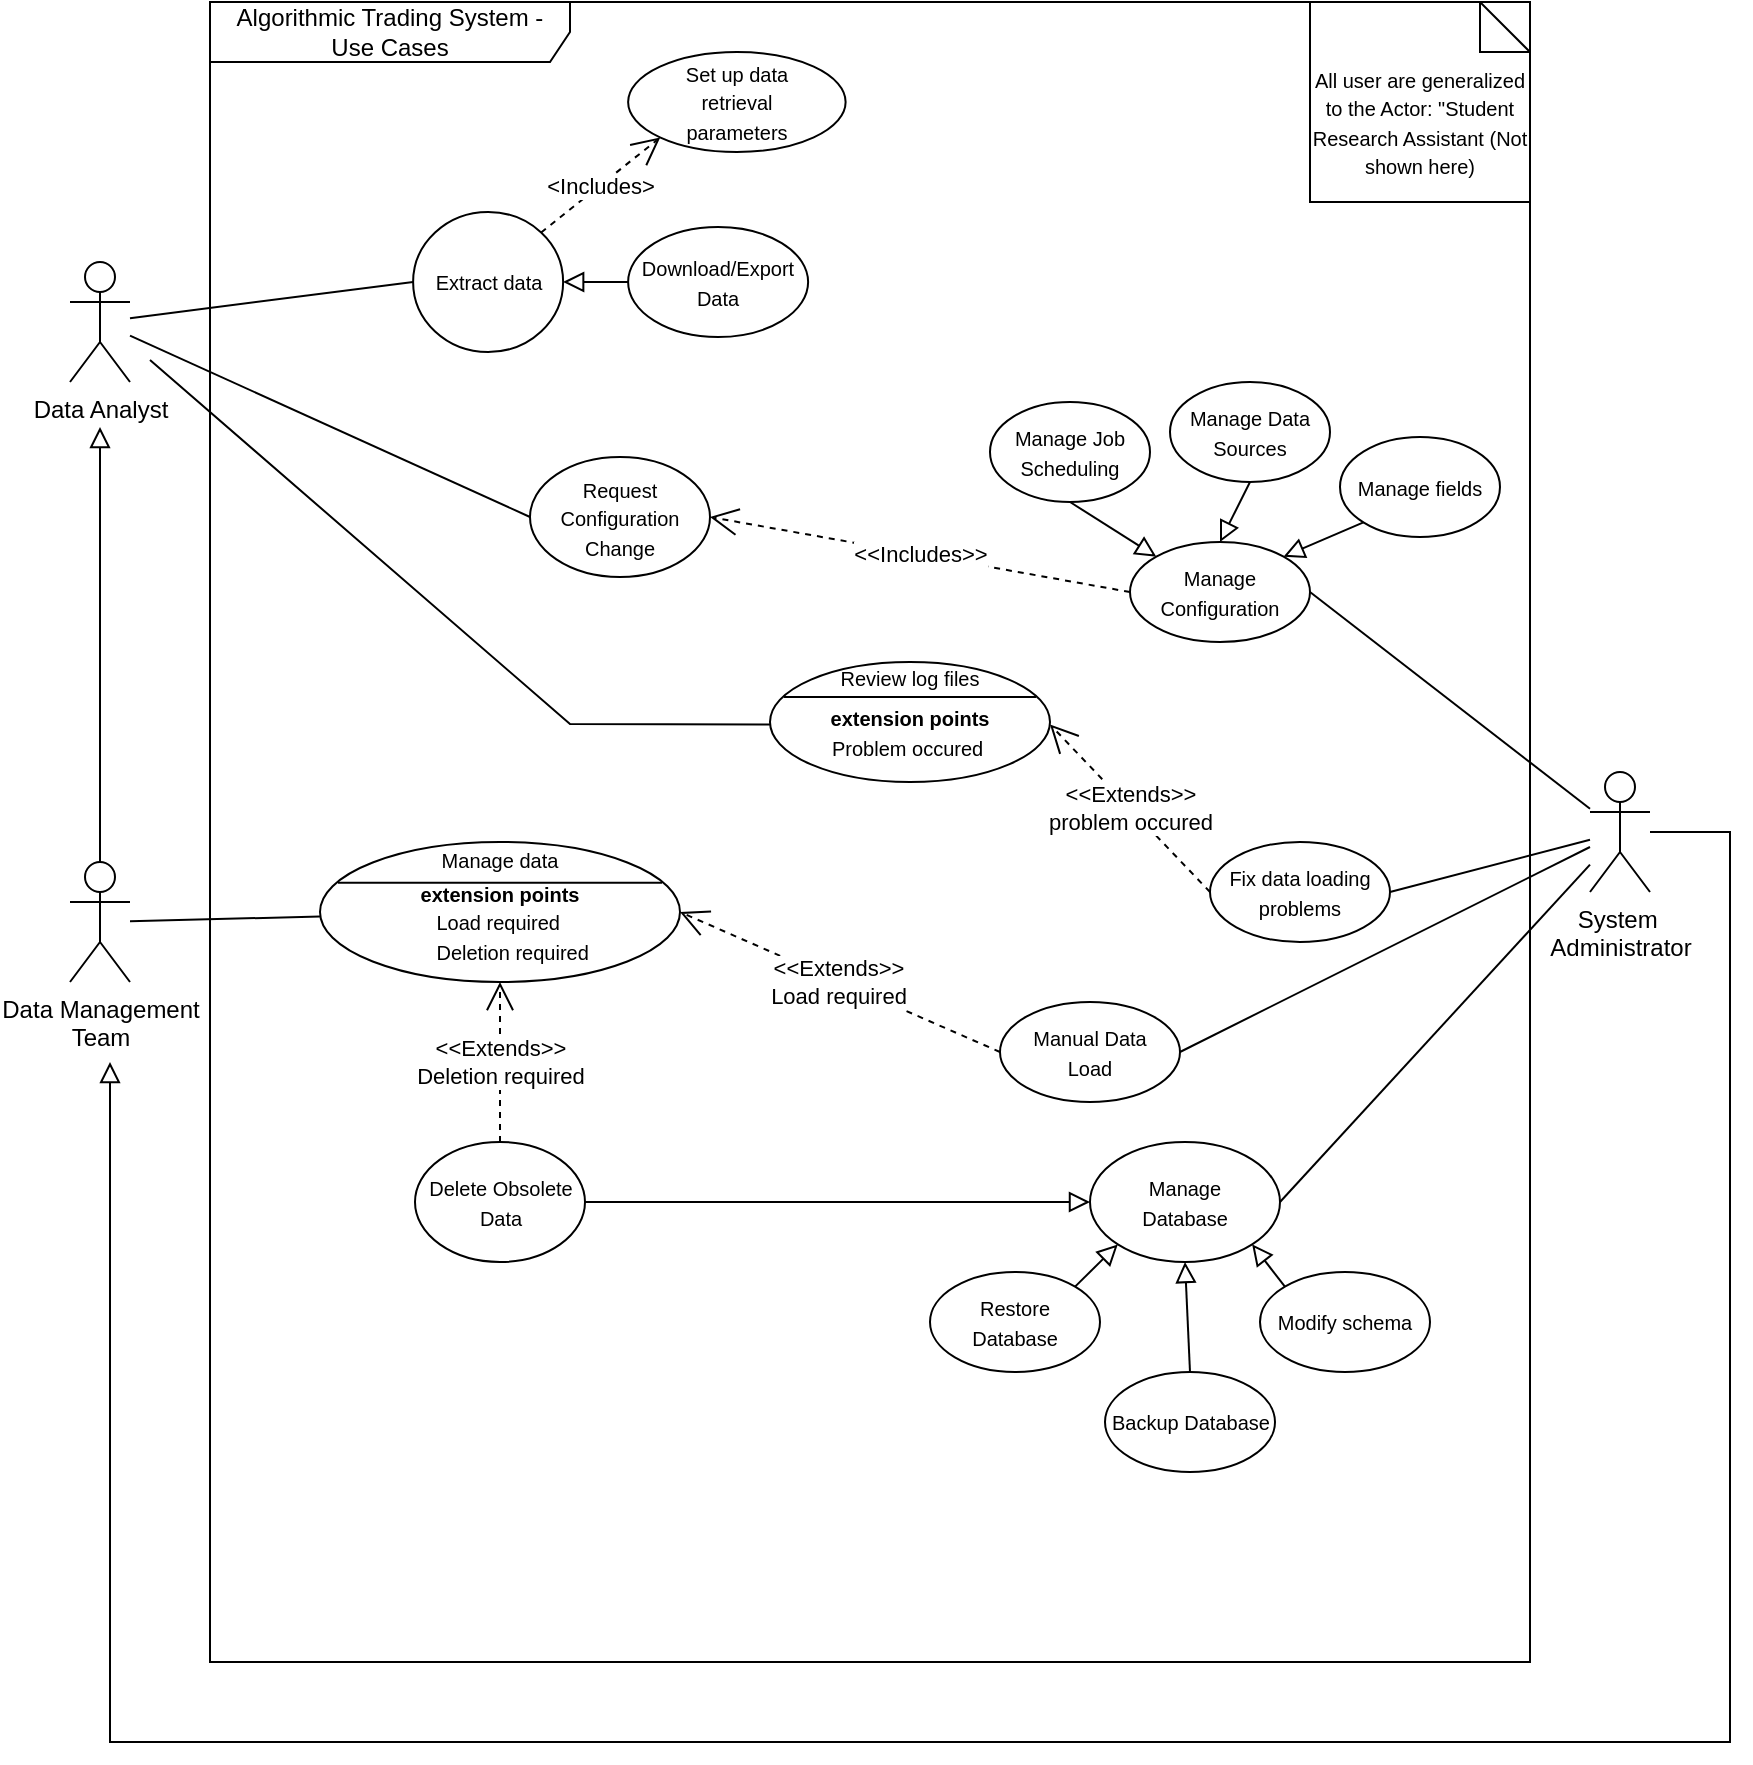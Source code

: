 <mxfile version="23.1.8" type="google" pages="2">
  <diagram name="Updated feb 28 2024" id="MFB7_ZtbY8_FiFMUINye">
    <mxGraphModel grid="1" page="1" gridSize="10" guides="1" tooltips="1" connect="1" arrows="1" fold="1" pageScale="1" pageWidth="850" pageHeight="1100" math="0" shadow="0">
      <root>
        <mxCell id="0" />
        <mxCell id="1" parent="0" />
        <mxCell id="yn1ocnmxUp3zmr552GM8-1" value="Data Analyst" style="shape=umlActor;verticalLabelPosition=bottom;verticalAlign=top;html=1;outlineConnect=0;" vertex="1" parent="1">
          <mxGeometry x="90" y="180" width="30" height="60" as="geometry" />
        </mxCell>
        <mxCell id="yn1ocnmxUp3zmr552GM8-2" value="System&amp;nbsp;&lt;br&gt;Administrator" style="shape=umlActor;verticalLabelPosition=bottom;verticalAlign=top;html=1;outlineConnect=0;" vertex="1" parent="1">
          <mxGeometry x="850" y="435" width="30" height="60" as="geometry" />
        </mxCell>
        <mxCell id="yn1ocnmxUp3zmr552GM8-9" value="Algorithmic Trading System - Use Cases" style="shape=umlFrame;whiteSpace=wrap;html=1;pointerEvents=0;width=180;height=30;" vertex="1" parent="1">
          <mxGeometry x="160" y="50" width="660" height="830" as="geometry" />
        </mxCell>
        <mxCell id="yn1ocnmxUp3zmr552GM8-12" value="&lt;font style=&quot;font-size: 10px;&quot;&gt;Extract data&lt;/font&gt;" style="ellipse;whiteSpace=wrap;html=1;" vertex="1" parent="1">
          <mxGeometry x="261.56" y="155" width="75" height="70" as="geometry" />
        </mxCell>
        <mxCell id="yn1ocnmxUp3zmr552GM8-13" value="&lt;font style=&quot;font-size: 10px;&quot;&gt;Request Configuration Change&lt;/font&gt;" style="ellipse;whiteSpace=wrap;html=1;" vertex="1" parent="1">
          <mxGeometry x="320" y="277.5" width="90" height="60" as="geometry" />
        </mxCell>
        <mxCell id="yn1ocnmxUp3zmr552GM8-14" value="&lt;font style=&quot;font-size: 10px;&quot;&gt;Manage&lt;br&gt;Database&lt;br&gt;&lt;/font&gt;" style="ellipse;whiteSpace=wrap;html=1;" vertex="1" parent="1">
          <mxGeometry x="600" y="620" width="95" height="60" as="geometry" />
        </mxCell>
        <mxCell id="yn1ocnmxUp3zmr552GM8-15" value="&lt;font style=&quot;font-size: 10px;&quot;&gt;Manage Data&lt;br&gt;Sources&lt;br&gt;&lt;/font&gt;" style="ellipse;whiteSpace=wrap;html=1;" vertex="1" parent="1">
          <mxGeometry x="640" y="240" width="80" height="50" as="geometry" />
        </mxCell>
        <mxCell id="yn1ocnmxUp3zmr552GM8-20" value="&lt;font style=&quot;font-size: 10px;&quot;&gt;Manage Configuration&lt;/font&gt;" style="ellipse;whiteSpace=wrap;html=1;" vertex="1" parent="1">
          <mxGeometry x="620" y="320" width="90" height="50" as="geometry" />
        </mxCell>
        <mxCell id="yn1ocnmxUp3zmr552GM8-29" value="&amp;lt;&amp;lt;Includes&amp;gt;&amp;gt;" style="endArrow=open;endSize=12;dashed=1;html=1;rounded=0;entryX=1;entryY=0.5;entryDx=0;entryDy=0;exitX=0;exitY=0.5;exitDx=0;exitDy=0;" edge="1" parent="1" source="yn1ocnmxUp3zmr552GM8-20" target="yn1ocnmxUp3zmr552GM8-13">
          <mxGeometry width="160" relative="1" as="geometry">
            <mxPoint x="290" y="350" as="sourcePoint" />
            <mxPoint x="450" y="350" as="targetPoint" />
          </mxGeometry>
        </mxCell>
        <mxCell id="DYa5kGI6fIyAy3z9Vea--2" value="&lt;font style=&quot;font-size: 10px;&quot;&gt;Backup Database&lt;/font&gt;" style="ellipse;whiteSpace=wrap;html=1;" vertex="1" parent="1">
          <mxGeometry x="607.5" y="735" width="85" height="50" as="geometry" />
        </mxCell>
        <mxCell id="DYa5kGI6fIyAy3z9Vea--6" value="Data Management &lt;br&gt;Team" style="shape=umlActor;verticalLabelPosition=bottom;verticalAlign=top;html=1;outlineConnect=0;" vertex="1" parent="1">
          <mxGeometry x="90" y="480" width="30" height="60" as="geometry" />
        </mxCell>
        <mxCell id="DYa5kGI6fIyAy3z9Vea--9" value="&lt;font style=&quot;font-size: 10px;&quot;&gt;Delete Obsolete&lt;br&gt;Data&lt;br&gt;&lt;/font&gt;" style="ellipse;whiteSpace=wrap;html=1;" vertex="1" parent="1">
          <mxGeometry x="262.5" y="620" width="85" height="60" as="geometry" />
        </mxCell>
        <mxCell id="DYa5kGI6fIyAy3z9Vea--12" value="&lt;font style=&quot;font-size: 10px;&quot;&gt;Modify schema&lt;/font&gt;" style="ellipse;whiteSpace=wrap;html=1;" vertex="1" parent="1">
          <mxGeometry x="685" y="685" width="85" height="50" as="geometry" />
        </mxCell>
        <mxCell id="DYa5kGI6fIyAy3z9Vea--23" value="&lt;font style=&quot;font-size: 10px;&quot;&gt;Manage fields&lt;br&gt;&lt;/font&gt;" style="ellipse;whiteSpace=wrap;html=1;" vertex="1" parent="1">
          <mxGeometry x="725" y="267.5" width="80" height="50" as="geometry" />
        </mxCell>
        <mxCell id="oDBmGynkf1N2dmzTlLP0-9" value="" style="endArrow=block;html=1;rounded=0;align=center;verticalAlign=bottom;endFill=0;labelBackgroundColor=none;endSize=8;exitX=0;exitY=0;exitDx=0;exitDy=0;entryX=1;entryY=1;entryDx=0;entryDy=0;" edge="1" parent="1" source="DYa5kGI6fIyAy3z9Vea--12" target="yn1ocnmxUp3zmr552GM8-14">
          <mxGeometry x="-0.497" y="-59" relative="1" as="geometry">
            <mxPoint x="485" y="685" as="sourcePoint" />
            <mxPoint x="645" y="685" as="targetPoint" />
            <mxPoint as="offset" />
          </mxGeometry>
        </mxCell>
        <mxCell id="oDBmGynkf1N2dmzTlLP0-12" value="&lt;span style=&quot;font-size: 10px;&quot;&gt;Restore&lt;br&gt;Database&lt;br&gt;&lt;/span&gt;" style="ellipse;whiteSpace=wrap;html=1;" vertex="1" parent="1">
          <mxGeometry x="520" y="685" width="85" height="50" as="geometry" />
        </mxCell>
        <mxCell id="oDBmGynkf1N2dmzTlLP0-13" value="" style="endArrow=block;html=1;rounded=0;align=center;verticalAlign=bottom;endFill=0;labelBackgroundColor=none;endSize=8;entryX=0.5;entryY=1;entryDx=0;entryDy=0;exitX=0.5;exitY=0;exitDx=0;exitDy=0;" edge="1" parent="1" source="DYa5kGI6fIyAy3z9Vea--2" target="yn1ocnmxUp3zmr552GM8-14">
          <mxGeometry x="-0.497" y="-59" relative="1" as="geometry">
            <mxPoint x="608" y="665" as="sourcePoint" />
            <mxPoint x="584" y="635" as="targetPoint" />
            <mxPoint as="offset" />
          </mxGeometry>
        </mxCell>
        <mxCell id="oDBmGynkf1N2dmzTlLP0-16" value="&lt;font style=&quot;font-size: 10px;&quot;&gt;Download/Export Data&lt;/font&gt;" style="ellipse;whiteSpace=wrap;html=1;" vertex="1" parent="1">
          <mxGeometry x="369.06" y="162.5" width="90" height="55" as="geometry" />
        </mxCell>
        <mxCell id="oDBmGynkf1N2dmzTlLP0-17" value="" style="endArrow=block;html=1;rounded=0;align=center;verticalAlign=bottom;endFill=0;labelBackgroundColor=none;endSize=8;entryX=1;entryY=0.5;entryDx=0;entryDy=0;exitX=0;exitY=0.5;exitDx=0;exitDy=0;" edge="1" parent="1" source="oDBmGynkf1N2dmzTlLP0-16" target="yn1ocnmxUp3zmr552GM8-12">
          <mxGeometry x="-0.497" y="-59" relative="1" as="geometry">
            <mxPoint x="341.06" y="265" as="sourcePoint" />
            <mxPoint x="341.06" y="165" as="targetPoint" />
            <mxPoint as="offset" />
          </mxGeometry>
        </mxCell>
        <mxCell id="oDBmGynkf1N2dmzTlLP0-18" value="" style="endArrow=block;html=1;rounded=0;align=center;verticalAlign=bottom;endFill=0;labelBackgroundColor=none;endSize=8;entryX=0;entryY=1;entryDx=0;entryDy=0;exitX=1;exitY=0;exitDx=0;exitDy=0;" edge="1" parent="1" source="oDBmGynkf1N2dmzTlLP0-12" target="yn1ocnmxUp3zmr552GM8-14">
          <mxGeometry x="-0.497" y="-59" relative="1" as="geometry">
            <mxPoint x="530" y="585" as="sourcePoint" />
            <mxPoint x="530" y="485" as="targetPoint" />
            <mxPoint as="offset" />
          </mxGeometry>
        </mxCell>
        <mxCell id="oDBmGynkf1N2dmzTlLP0-19" value="&lt;font style=&quot;font-size: 10px;&quot;&gt;Set up data&lt;br&gt;retrieval&lt;br&gt;parameters&lt;br&gt;&lt;/font&gt;" style="ellipse;whiteSpace=wrap;html=1;" vertex="1" parent="1">
          <mxGeometry x="369.06" y="75" width="108.75" height="50" as="geometry" />
        </mxCell>
        <mxCell id="oDBmGynkf1N2dmzTlLP0-23" value="&amp;lt;Includes&amp;gt;" style="endArrow=open;endSize=12;dashed=1;html=1;rounded=0;entryX=0;entryY=1;entryDx=0;entryDy=0;exitX=1;exitY=0;exitDx=0;exitDy=0;" edge="1" parent="1" source="yn1ocnmxUp3zmr552GM8-12" target="oDBmGynkf1N2dmzTlLP0-19">
          <mxGeometry width="160" relative="1" as="geometry">
            <mxPoint x="331.56" y="95" as="sourcePoint" />
            <mxPoint x="171.56" y="125" as="targetPoint" />
          </mxGeometry>
        </mxCell>
        <mxCell id="oDBmGynkf1N2dmzTlLP0-24" value="" style="shape=ellipse;container=1;horizontal=1;horizontalStack=0;resizeParent=1;resizeParentMax=0;resizeLast=0;html=1;dashed=0;collapsible=0;" vertex="1" parent="1">
          <mxGeometry x="215" y="470" width="180" height="70" as="geometry" />
        </mxCell>
        <mxCell id="oDBmGynkf1N2dmzTlLP0-26" value="" style="line;strokeWidth=1;fillColor=none;rotatable=0;labelPosition=right;points=[];portConstraint=eastwest;dashed=0;resizeWidth=1;" vertex="1" parent="oDBmGynkf1N2dmzTlLP0-24">
          <mxGeometry x="9" y="17.5" width="162" height="5.833" as="geometry" />
        </mxCell>
        <mxCell id="oDBmGynkf1N2dmzTlLP0-28" value="&lt;font style=&quot;font-size: 10px;&quot;&gt;&lt;span style=&quot;white-space: pre;&quot;&gt;&#x9;&lt;/span&gt;Load required&lt;br&gt;&lt;span style=&quot;white-space: pre;&quot;&gt;&#x9;&lt;/span&gt;Deletion&amp;nbsp;required&lt;/font&gt;" style="text;html=1;align=left;verticalAlign=middle;rotatable=0;spacingLeft=25;fillColor=none;strokeColor=none;whiteSpace=wrap;" vertex="1" parent="oDBmGynkf1N2dmzTlLP0-24">
          <mxGeometry x="9" y="37.914" width="128.571" height="17.5" as="geometry" />
        </mxCell>
        <mxCell id="oDBmGynkf1N2dmzTlLP0-25" value="&lt;font style=&quot;font-size: 10px;&quot;&gt;Manage data&lt;/font&gt;" style="html=1;strokeColor=none;fillColor=none;align=center;verticalAlign=middle;rotatable=0;whiteSpace=wrap;" vertex="1" parent="oDBmGynkf1N2dmzTlLP0-24">
          <mxGeometry width="180" height="17.5" as="geometry" />
        </mxCell>
        <mxCell id="oDBmGynkf1N2dmzTlLP0-27" value="&lt;b&gt;&lt;font style=&quot;font-size: 10px;&quot;&gt;extension points&lt;/font&gt;&lt;/b&gt;" style="text;html=1;align=center;verticalAlign=middle;rotatable=0;fillColor=none;strokeColor=none;whiteSpace=wrap;" vertex="1" parent="oDBmGynkf1N2dmzTlLP0-24">
          <mxGeometry y="17.497" width="180" height="17.5" as="geometry" />
        </mxCell>
        <mxCell id="oDBmGynkf1N2dmzTlLP0-29" value="&amp;lt;&amp;lt;Extends&amp;gt;&amp;gt;&lt;br&gt;Deletion required" style="endArrow=open;endSize=12;dashed=1;html=1;rounded=0;entryX=0.5;entryY=1;entryDx=0;entryDy=0;exitX=0.5;exitY=0;exitDx=0;exitDy=0;" edge="1" parent="1" source="DYa5kGI6fIyAy3z9Vea--9" target="oDBmGynkf1N2dmzTlLP0-24">
          <mxGeometry x="0.011" width="160" relative="1" as="geometry">
            <mxPoint x="340" y="595" as="sourcePoint" />
            <mxPoint x="361" y="660" as="targetPoint" />
            <Array as="points" />
            <mxPoint as="offset" />
          </mxGeometry>
        </mxCell>
        <mxCell id="oDBmGynkf1N2dmzTlLP0-30" value="" style="endArrow=block;html=1;rounded=0;align=center;verticalAlign=bottom;endFill=0;labelBackgroundColor=none;endSize=8;entryX=0;entryY=0.5;entryDx=0;entryDy=0;exitX=1;exitY=0.5;exitDx=0;exitDy=0;" edge="1" parent="1" source="DYa5kGI6fIyAy3z9Vea--9" target="yn1ocnmxUp3zmr552GM8-14">
          <mxGeometry x="-0.497" y="-59" relative="1" as="geometry">
            <mxPoint x="420" y="679" as="sourcePoint" />
            <mxPoint x="484" y="600" as="targetPoint" />
            <mxPoint as="offset" />
          </mxGeometry>
        </mxCell>
        <mxCell id="oDBmGynkf1N2dmzTlLP0-37" value="" style="endArrow=block;html=1;rounded=0;align=center;verticalAlign=bottom;endFill=0;labelBackgroundColor=none;endSize=8;exitX=0.5;exitY=0;exitDx=0;exitDy=0;exitPerimeter=0;" edge="1" parent="1" source="DYa5kGI6fIyAy3z9Vea--6">
          <mxGeometry x="-0.497" y="-59" relative="1" as="geometry">
            <mxPoint x="100" y="422.5" as="sourcePoint" />
            <mxPoint x="105" y="262.5" as="targetPoint" />
            <mxPoint as="offset" />
          </mxGeometry>
        </mxCell>
        <mxCell id="oDBmGynkf1N2dmzTlLP0-38" value="" style="endArrow=block;html=1;rounded=0;align=center;verticalAlign=bottom;endFill=0;labelBackgroundColor=none;endSize=8;" edge="1" parent="1" source="yn1ocnmxUp3zmr552GM8-2">
          <mxGeometry x="-0.497" y="-59" relative="1" as="geometry">
            <mxPoint x="800" y="360" as="sourcePoint" />
            <mxPoint x="110" y="580" as="targetPoint" />
            <mxPoint as="offset" />
            <Array as="points">
              <mxPoint x="920" y="465" />
              <mxPoint x="920" y="640" />
              <mxPoint x="920" y="920" />
              <mxPoint x="110" y="920" />
            </Array>
          </mxGeometry>
        </mxCell>
        <mxCell id="oDBmGynkf1N2dmzTlLP0-39" value="&lt;font style=&quot;font-size: 10px;&quot;&gt;Manual Data&lt;br&gt;Load&lt;br&gt;&lt;/font&gt;" style="ellipse;whiteSpace=wrap;html=1;" vertex="1" parent="1">
          <mxGeometry x="555" y="550" width="90" height="50" as="geometry" />
        </mxCell>
        <mxCell id="oDBmGynkf1N2dmzTlLP0-41" value="&amp;lt;&amp;lt;Extends&amp;gt;&amp;gt;&lt;br&gt;Load required" style="endArrow=open;endSize=12;dashed=1;html=1;rounded=0;entryX=1;entryY=0.5;entryDx=0;entryDy=0;exitX=0;exitY=0.5;exitDx=0;exitDy=0;" edge="1" parent="1" source="oDBmGynkf1N2dmzTlLP0-39" target="oDBmGynkf1N2dmzTlLP0-24">
          <mxGeometry x="0.011" width="160" relative="1" as="geometry">
            <mxPoint x="500" y="510" as="sourcePoint" />
            <mxPoint x="500" y="440" as="targetPoint" />
            <Array as="points" />
            <mxPoint as="offset" />
          </mxGeometry>
        </mxCell>
        <mxCell id="oDBmGynkf1N2dmzTlLP0-42" value="" style="endArrow=block;html=1;rounded=0;align=center;verticalAlign=bottom;endFill=0;labelBackgroundColor=none;endSize=8;exitX=0.5;exitY=1;exitDx=0;exitDy=0;entryX=0.5;entryY=0;entryDx=0;entryDy=0;" edge="1" parent="1" source="yn1ocnmxUp3zmr552GM8-15" target="yn1ocnmxUp3zmr552GM8-20">
          <mxGeometry x="-0.497" y="-59" relative="1" as="geometry">
            <mxPoint x="633.75" y="271.5" as="sourcePoint" />
            <mxPoint x="593.75" y="202.5" as="targetPoint" />
            <mxPoint as="offset" />
          </mxGeometry>
        </mxCell>
        <mxCell id="oDBmGynkf1N2dmzTlLP0-43" value="" style="endArrow=block;html=1;rounded=0;align=center;verticalAlign=bottom;endFill=0;labelBackgroundColor=none;endSize=8;exitX=0;exitY=1;exitDx=0;exitDy=0;entryX=1;entryY=0;entryDx=0;entryDy=0;" edge="1" parent="1" source="DYa5kGI6fIyAy3z9Vea--23" target="yn1ocnmxUp3zmr552GM8-20">
          <mxGeometry x="-0.497" y="-59" relative="1" as="geometry">
            <mxPoint x="650" y="237.5" as="sourcePoint" />
            <mxPoint x="610" y="168.5" as="targetPoint" />
            <mxPoint as="offset" />
          </mxGeometry>
        </mxCell>
        <mxCell id="oDBmGynkf1N2dmzTlLP0-46" value="" style="endArrow=none;html=1;rounded=0;" edge="1" parent="1" source="DYa5kGI6fIyAy3z9Vea--6" target="oDBmGynkf1N2dmzTlLP0-24">
          <mxGeometry width="50" height="50" relative="1" as="geometry">
            <mxPoint x="150" y="630" as="sourcePoint" />
            <mxPoint x="200" y="580" as="targetPoint" />
          </mxGeometry>
        </mxCell>
        <mxCell id="oDBmGynkf1N2dmzTlLP0-47" value="" style="endArrow=none;html=1;rounded=0;entryX=0;entryY=0.5;entryDx=0;entryDy=0;" edge="1" parent="1" source="yn1ocnmxUp3zmr552GM8-1" target="yn1ocnmxUp3zmr552GM8-12">
          <mxGeometry width="50" height="50" relative="1" as="geometry">
            <mxPoint x="145" y="209" as="sourcePoint" />
            <mxPoint x="215" y="190" as="targetPoint" />
          </mxGeometry>
        </mxCell>
        <mxCell id="oDBmGynkf1N2dmzTlLP0-48" value="" style="endArrow=none;html=1;rounded=0;entryX=0;entryY=0.5;entryDx=0;entryDy=0;" edge="1" parent="1" source="yn1ocnmxUp3zmr552GM8-1" target="yn1ocnmxUp3zmr552GM8-13">
          <mxGeometry width="50" height="50" relative="1" as="geometry">
            <mxPoint x="89.5" y="237.5" as="sourcePoint" />
            <mxPoint x="267.5" y="237.5" as="targetPoint" />
          </mxGeometry>
        </mxCell>
        <mxCell id="oDBmGynkf1N2dmzTlLP0-50" value="" style="endArrow=none;html=1;rounded=0;exitX=1;exitY=0.5;exitDx=0;exitDy=0;" edge="1" parent="1" source="yn1ocnmxUp3zmr552GM8-14" target="yn1ocnmxUp3zmr552GM8-2">
          <mxGeometry width="50" height="50" relative="1" as="geometry">
            <mxPoint x="510" y="420" as="sourcePoint" />
            <mxPoint x="850" y="650" as="targetPoint" />
          </mxGeometry>
        </mxCell>
        <mxCell id="oDBmGynkf1N2dmzTlLP0-51" value="" style="endArrow=none;html=1;rounded=0;exitX=1;exitY=0.5;exitDx=0;exitDy=0;" edge="1" parent="1" source="yn1ocnmxUp3zmr552GM8-20" target="yn1ocnmxUp3zmr552GM8-2">
          <mxGeometry width="50" height="50" relative="1" as="geometry">
            <mxPoint x="773.838" y="392.414" as="sourcePoint" />
            <mxPoint x="790" y="260" as="targetPoint" />
          </mxGeometry>
        </mxCell>
        <mxCell id="oDBmGynkf1N2dmzTlLP0-52" value="" style="endArrow=none;html=1;rounded=0;exitX=1;exitY=0.5;exitDx=0;exitDy=0;" edge="1" parent="1" source="oDBmGynkf1N2dmzTlLP0-39" target="yn1ocnmxUp3zmr552GM8-2">
          <mxGeometry width="50" height="50" relative="1" as="geometry">
            <mxPoint x="540" y="220" as="sourcePoint" />
            <mxPoint x="710" y="385" as="targetPoint" />
          </mxGeometry>
        </mxCell>
        <mxCell id="oDBmGynkf1N2dmzTlLP0-53" value="&lt;font style=&quot;font-size: 10px;&quot;&gt;All user are generalized to the Actor: &quot;Student Research Assistant (Not shown here)&lt;/font&gt;" style="shape=note2;boundedLbl=1;whiteSpace=wrap;html=1;size=25;verticalAlign=top;align=center;" vertex="1" parent="1">
          <mxGeometry x="710" y="50" width="110" height="100" as="geometry" />
        </mxCell>
        <mxCell id="sjR9IYRWbyoCVAfEPRT9-1" value="&lt;font style=&quot;font-size: 10px;&quot;&gt;Fix data loading problems&lt;br&gt;&lt;/font&gt;" style="ellipse;whiteSpace=wrap;html=1;" vertex="1" parent="1">
          <mxGeometry x="660" y="470" width="90" height="50" as="geometry" />
        </mxCell>
        <mxCell id="sjR9IYRWbyoCVAfEPRT9-4" value="&amp;lt;&amp;lt;Extends&amp;gt;&amp;gt;&lt;br&gt;problem occured" style="endArrow=open;endSize=12;dashed=1;html=1;rounded=0;entryX=1;entryY=0.75;entryDx=0;entryDy=0;exitX=0;exitY=0.5;exitDx=0;exitDy=0;" edge="1" parent="1" source="sjR9IYRWbyoCVAfEPRT9-1" target="sjR9IYRWbyoCVAfEPRT9-8">
          <mxGeometry x="0.011" width="160" relative="1" as="geometry">
            <mxPoint x="572.5" y="500" as="sourcePoint" />
            <mxPoint x="590" y="495" as="targetPoint" />
            <Array as="points" />
            <mxPoint as="offset" />
          </mxGeometry>
        </mxCell>
        <mxCell id="sjR9IYRWbyoCVAfEPRT9-5" value="" style="shape=ellipse;container=1;horizontal=1;horizontalStack=0;resizeParent=1;resizeParentMax=0;resizeLast=0;html=1;dashed=0;collapsible=0;" vertex="1" parent="1">
          <mxGeometry x="440" y="380" width="140" height="60" as="geometry" />
        </mxCell>
        <mxCell id="sjR9IYRWbyoCVAfEPRT9-6" value="&lt;font style=&quot;font-size: 10px;&quot;&gt;Review log files&lt;/font&gt;" style="html=1;strokeColor=none;fillColor=none;align=center;verticalAlign=middle;rotatable=0;whiteSpace=wrap;" vertex="1" parent="sjR9IYRWbyoCVAfEPRT9-5">
          <mxGeometry width="140" height="15" as="geometry" />
        </mxCell>
        <mxCell id="sjR9IYRWbyoCVAfEPRT9-7" value="" style="line;strokeWidth=1;fillColor=none;rotatable=0;labelPosition=right;points=[];portConstraint=eastwest;dashed=0;resizeWidth=1;" vertex="1" parent="sjR9IYRWbyoCVAfEPRT9-5">
          <mxGeometry x="7" y="15" width="126" height="5" as="geometry" />
        </mxCell>
        <mxCell id="sjR9IYRWbyoCVAfEPRT9-8" value="&lt;b&gt;&lt;font style=&quot;font-size: 10px;&quot;&gt;extension points&lt;/font&gt;&lt;/b&gt;" style="text;html=1;align=center;verticalAlign=middle;rotatable=0;fillColor=none;strokeColor=none;whiteSpace=wrap;" vertex="1" parent="sjR9IYRWbyoCVAfEPRT9-5">
          <mxGeometry y="20" width="140" height="15" as="geometry" />
        </mxCell>
        <mxCell id="sjR9IYRWbyoCVAfEPRT9-9" value="&lt;font style=&quot;font-size: 10px;&quot;&gt;Problem occured&lt;/font&gt;" style="text;html=1;align=left;verticalAlign=middle;rotatable=0;spacingLeft=25;fillColor=none;strokeColor=none;whiteSpace=wrap;" vertex="1" parent="sjR9IYRWbyoCVAfEPRT9-5">
          <mxGeometry x="3.889" y="35" width="140" height="15" as="geometry" />
        </mxCell>
        <mxCell id="ttyHMX1je_txmizCPUYG-4" value="" style="endArrow=none;html=1;rounded=0;exitX=1;exitY=0.5;exitDx=0;exitDy=0;" edge="1" parent="1" source="sjR9IYRWbyoCVAfEPRT9-1" target="yn1ocnmxUp3zmr552GM8-2">
          <mxGeometry width="50" height="50" relative="1" as="geometry">
            <mxPoint x="465" y="639" as="sourcePoint" />
            <mxPoint x="620" y="470" as="targetPoint" />
          </mxGeometry>
        </mxCell>
        <mxCell id="ttyHMX1je_txmizCPUYG-9" value="" style="endArrow=none;html=1;rounded=0;entryX=0;entryY=0.75;entryDx=0;entryDy=0;" edge="1" parent="1" target="sjR9IYRWbyoCVAfEPRT9-8">
          <mxGeometry width="50" height="50" relative="1" as="geometry">
            <mxPoint x="130" y="229" as="sourcePoint" />
            <mxPoint x="330" y="353" as="targetPoint" />
            <Array as="points">
              <mxPoint x="340" y="411" />
            </Array>
          </mxGeometry>
        </mxCell>
        <mxCell id="B0VoYOqoc5h3QWa9TgX0-1" value="&lt;font style=&quot;font-size: 10px;&quot;&gt;Manage Job Scheduling&lt;br&gt;&lt;/font&gt;" style="ellipse;whiteSpace=wrap;html=1;" vertex="1" parent="1">
          <mxGeometry x="550" y="250" width="80" height="50" as="geometry" />
        </mxCell>
        <mxCell id="B0VoYOqoc5h3QWa9TgX0-2" value="" style="endArrow=block;html=1;rounded=0;align=center;verticalAlign=bottom;endFill=0;labelBackgroundColor=none;endSize=8;exitX=0.5;exitY=1;exitDx=0;exitDy=0;entryX=0;entryY=0;entryDx=0;entryDy=0;" edge="1" parent="1" source="B0VoYOqoc5h3QWa9TgX0-1" target="yn1ocnmxUp3zmr552GM8-20">
          <mxGeometry x="-0.497" y="-59" relative="1" as="geometry">
            <mxPoint x="553.75" y="256.5" as="sourcePoint" />
            <mxPoint x="585" y="305" as="targetPoint" />
            <mxPoint as="offset" />
          </mxGeometry>
        </mxCell>
      </root>
    </mxGraphModel>
  </diagram>
  <diagram id="4b-TEOBPZ1S8zKzGpj-x" name="Page-2">
    <mxGraphModel grid="1" page="1" gridSize="10" guides="1" tooltips="1" connect="1" arrows="1" fold="1" pageScale="1" pageWidth="850" pageHeight="1100" math="0" shadow="0">
      <root>
        <mxCell id="0" />
        <mxCell id="1" parent="0" />
      </root>
    </mxGraphModel>
  </diagram>
</mxfile>
